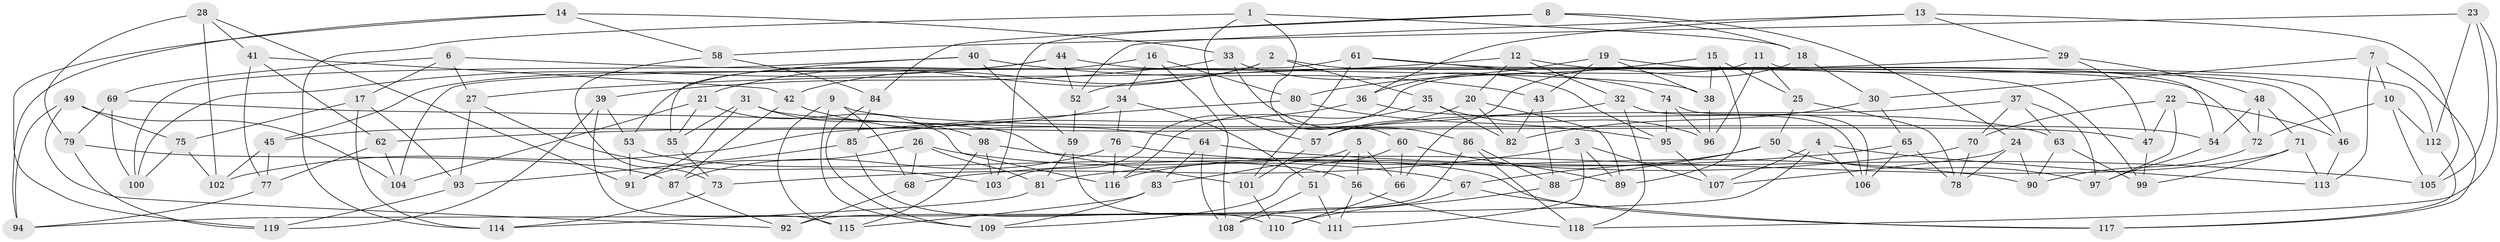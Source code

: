 // coarse degree distribution, {5: 0.15254237288135594, 3: 0.06779661016949153, 4: 0.5932203389830508, 7: 0.05084745762711865, 6: 0.03389830508474576, 9: 0.03389830508474576, 13: 0.03389830508474576, 11: 0.03389830508474576}
// Generated by graph-tools (version 1.1) at 2025/01/03/04/25 22:01:30]
// undirected, 119 vertices, 238 edges
graph export_dot {
graph [start="1"]
  node [color=gray90,style=filled];
  1;
  2;
  3;
  4;
  5;
  6;
  7;
  8;
  9;
  10;
  11;
  12;
  13;
  14;
  15;
  16;
  17;
  18;
  19;
  20;
  21;
  22;
  23;
  24;
  25;
  26;
  27;
  28;
  29;
  30;
  31;
  32;
  33;
  34;
  35;
  36;
  37;
  38;
  39;
  40;
  41;
  42;
  43;
  44;
  45;
  46;
  47;
  48;
  49;
  50;
  51;
  52;
  53;
  54;
  55;
  56;
  57;
  58;
  59;
  60;
  61;
  62;
  63;
  64;
  65;
  66;
  67;
  68;
  69;
  70;
  71;
  72;
  73;
  74;
  75;
  76;
  77;
  78;
  79;
  80;
  81;
  82;
  83;
  84;
  85;
  86;
  87;
  88;
  89;
  90;
  91;
  92;
  93;
  94;
  95;
  96;
  97;
  98;
  99;
  100;
  101;
  102;
  103;
  104;
  105;
  106;
  107;
  108;
  109;
  110;
  111;
  112;
  113;
  114;
  115;
  116;
  117;
  118;
  119;
  1 -- 57;
  1 -- 114;
  1 -- 18;
  1 -- 60;
  2 -- 72;
  2 -- 21;
  2 -- 42;
  2 -- 35;
  3 -- 107;
  3 -- 73;
  3 -- 111;
  3 -- 89;
  4 -- 94;
  4 -- 113;
  4 -- 107;
  4 -- 106;
  5 -- 83;
  5 -- 51;
  5 -- 56;
  5 -- 66;
  6 -- 69;
  6 -- 17;
  6 -- 27;
  6 -- 38;
  7 -- 113;
  7 -- 117;
  7 -- 30;
  7 -- 10;
  8 -- 18;
  8 -- 84;
  8 -- 24;
  8 -- 103;
  9 -- 109;
  9 -- 54;
  9 -- 68;
  9 -- 115;
  10 -- 112;
  10 -- 72;
  10 -- 105;
  11 -- 103;
  11 -- 96;
  11 -- 25;
  11 -- 46;
  12 -- 20;
  12 -- 46;
  12 -- 32;
  12 -- 27;
  13 -- 29;
  13 -- 52;
  13 -- 36;
  13 -- 105;
  14 -- 119;
  14 -- 58;
  14 -- 33;
  14 -- 94;
  15 -- 25;
  15 -- 80;
  15 -- 38;
  15 -- 89;
  16 -- 34;
  16 -- 108;
  16 -- 53;
  16 -- 80;
  17 -- 114;
  17 -- 93;
  17 -- 75;
  18 -- 30;
  18 -- 66;
  19 -- 36;
  19 -- 43;
  19 -- 54;
  19 -- 38;
  20 -- 82;
  20 -- 57;
  20 -- 89;
  21 -- 104;
  21 -- 55;
  21 -- 116;
  22 -- 47;
  22 -- 70;
  22 -- 46;
  22 -- 97;
  23 -- 118;
  23 -- 112;
  23 -- 58;
  23 -- 105;
  24 -- 107;
  24 -- 78;
  24 -- 90;
  25 -- 50;
  25 -- 78;
  26 -- 67;
  26 -- 91;
  26 -- 68;
  26 -- 81;
  27 -- 103;
  27 -- 93;
  28 -- 91;
  28 -- 79;
  28 -- 41;
  28 -- 102;
  29 -- 47;
  29 -- 52;
  29 -- 48;
  30 -- 82;
  30 -- 65;
  31 -- 47;
  31 -- 98;
  31 -- 91;
  31 -- 55;
  32 -- 62;
  32 -- 118;
  32 -- 106;
  33 -- 39;
  33 -- 86;
  33 -- 95;
  34 -- 51;
  34 -- 76;
  34 -- 45;
  35 -- 96;
  35 -- 116;
  35 -- 82;
  36 -- 63;
  36 -- 85;
  37 -- 70;
  37 -- 97;
  37 -- 63;
  37 -- 57;
  38 -- 96;
  39 -- 115;
  39 -- 53;
  39 -- 119;
  40 -- 100;
  40 -- 55;
  40 -- 43;
  40 -- 59;
  41 -- 42;
  41 -- 77;
  41 -- 62;
  42 -- 87;
  42 -- 64;
  43 -- 88;
  43 -- 82;
  44 -- 45;
  44 -- 100;
  44 -- 99;
  44 -- 52;
  45 -- 77;
  45 -- 102;
  46 -- 113;
  47 -- 99;
  48 -- 72;
  48 -- 54;
  48 -- 71;
  49 -- 75;
  49 -- 104;
  49 -- 94;
  49 -- 92;
  50 -- 67;
  50 -- 88;
  50 -- 97;
  51 -- 108;
  51 -- 111;
  52 -- 59;
  53 -- 56;
  53 -- 91;
  54 -- 97;
  55 -- 73;
  56 -- 111;
  56 -- 118;
  57 -- 101;
  58 -- 73;
  58 -- 84;
  59 -- 111;
  59 -- 81;
  60 -- 89;
  60 -- 109;
  60 -- 66;
  61 -- 101;
  61 -- 112;
  61 -- 74;
  61 -- 104;
  62 -- 104;
  62 -- 77;
  63 -- 99;
  63 -- 90;
  64 -- 108;
  64 -- 105;
  64 -- 83;
  65 -- 78;
  65 -- 68;
  65 -- 106;
  66 -- 110;
  67 -- 108;
  67 -- 117;
  68 -- 92;
  69 -- 101;
  69 -- 100;
  69 -- 79;
  70 -- 81;
  70 -- 78;
  71 -- 116;
  71 -- 99;
  71 -- 113;
  72 -- 90;
  73 -- 114;
  74 -- 96;
  74 -- 106;
  74 -- 95;
  75 -- 100;
  75 -- 102;
  76 -- 87;
  76 -- 90;
  76 -- 116;
  77 -- 94;
  79 -- 87;
  79 -- 119;
  80 -- 95;
  80 -- 102;
  81 -- 114;
  83 -- 115;
  83 -- 109;
  84 -- 109;
  84 -- 85;
  85 -- 93;
  85 -- 110;
  86 -- 88;
  86 -- 92;
  86 -- 118;
  87 -- 92;
  88 -- 110;
  93 -- 119;
  95 -- 107;
  98 -- 103;
  98 -- 117;
  98 -- 115;
  101 -- 110;
  112 -- 117;
}
